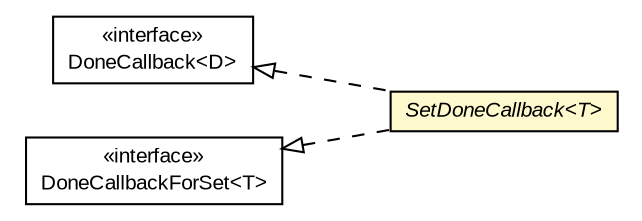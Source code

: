 #!/usr/local/bin/dot
#
# Class diagram 
# Generated by UMLGraph version R5_6-24-gf6e263 (http://www.umlgraph.org/)
#

digraph G {
	edge [fontname="arial",fontsize=10,labelfontname="arial",labelfontsize=10];
	node [fontname="arial",fontsize=10,shape=plaintext];
	nodesep=0.25;
	ranksep=0.5;
	rankdir=LR;
	// io.reinert.requestor.gdeferred.SetDoneCallback<T>
	c15401 [label=<<table title="io.reinert.requestor.gdeferred.SetDoneCallback" border="0" cellborder="1" cellspacing="0" cellpadding="2" port="p" bgcolor="lemonChiffon" href="./SetDoneCallback.html">
		<tr><td><table border="0" cellspacing="0" cellpadding="1">
<tr><td align="center" balign="center"><font face="arial italic"> SetDoneCallback&lt;T&gt; </font></td></tr>
		</table></td></tr>
		</table>>, URL="./SetDoneCallback.html", fontname="arial", fontcolor="black", fontsize=10.0];
	//io.reinert.requestor.gdeferred.SetDoneCallback<T> implements io.reinert.gdeferred.DoneCallback<D>
	c15416:p -> c15401:p [dir=back,arrowtail=empty,style=dashed];
	//io.reinert.requestor.gdeferred.SetDoneCallback<T> implements io.reinert.requestor.gdeferred.DoneCallbackForSet<T>
	c15417:p -> c15401:p [dir=back,arrowtail=empty,style=dashed];
	// io.reinert.requestor.gdeferred.DoneCallbackForSet<T>
	c15417 [label=<<table title="io.reinert.requestor.gdeferred.DoneCallbackForSet" border="0" cellborder="1" cellspacing="0" cellpadding="2" port="p">
		<tr><td><table border="0" cellspacing="0" cellpadding="1">
<tr><td align="center" balign="center"> &#171;interface&#187; </td></tr>
<tr><td align="center" balign="center"> DoneCallbackForSet&lt;T&gt; </td></tr>
		</table></td></tr>
		</table>>, URL="null", fontname="arial", fontcolor="black", fontsize=10.0];
	// io.reinert.gdeferred.DoneCallback<D>
	c15416 [label=<<table title="io.reinert.gdeferred.DoneCallback" border="0" cellborder="1" cellspacing="0" cellpadding="2" port="p">
		<tr><td><table border="0" cellspacing="0" cellpadding="1">
<tr><td align="center" balign="center"> &#171;interface&#187; </td></tr>
<tr><td align="center" balign="center"> DoneCallback&lt;D&gt; </td></tr>
		</table></td></tr>
		</table>>, URL="null", fontname="arial", fontcolor="black", fontsize=10.0];
}


